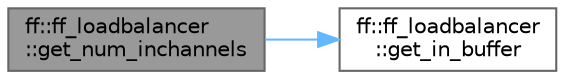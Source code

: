 digraph "ff::ff_loadbalancer::get_num_inchannels"
{
 // LATEX_PDF_SIZE
  bgcolor="transparent";
  edge [fontname=Helvetica,fontsize=10,labelfontname=Helvetica,labelfontsize=10];
  node [fontname=Helvetica,fontsize=10,shape=box,height=0.2,width=0.4];
  rankdir="LR";
  Node1 [id="Node000001",label="ff::ff_loadbalancer\l::get_num_inchannels",height=0.2,width=0.4,color="gray40", fillcolor="grey60", style="filled", fontcolor="black",tooltip=" "];
  Node1 -> Node2 [id="edge1_Node000001_Node000002",color="steelblue1",style="solid",tooltip=" "];
  Node2 [id="Node000002",label="ff::ff_loadbalancer\l::get_in_buffer",height=0.2,width=0.4,color="grey40", fillcolor="white", style="filled",URL="$classff_1_1ff__loadbalancer.html#a461c5c12915813c70c50ed724f658d85",tooltip="Gets input buffer"];
}
